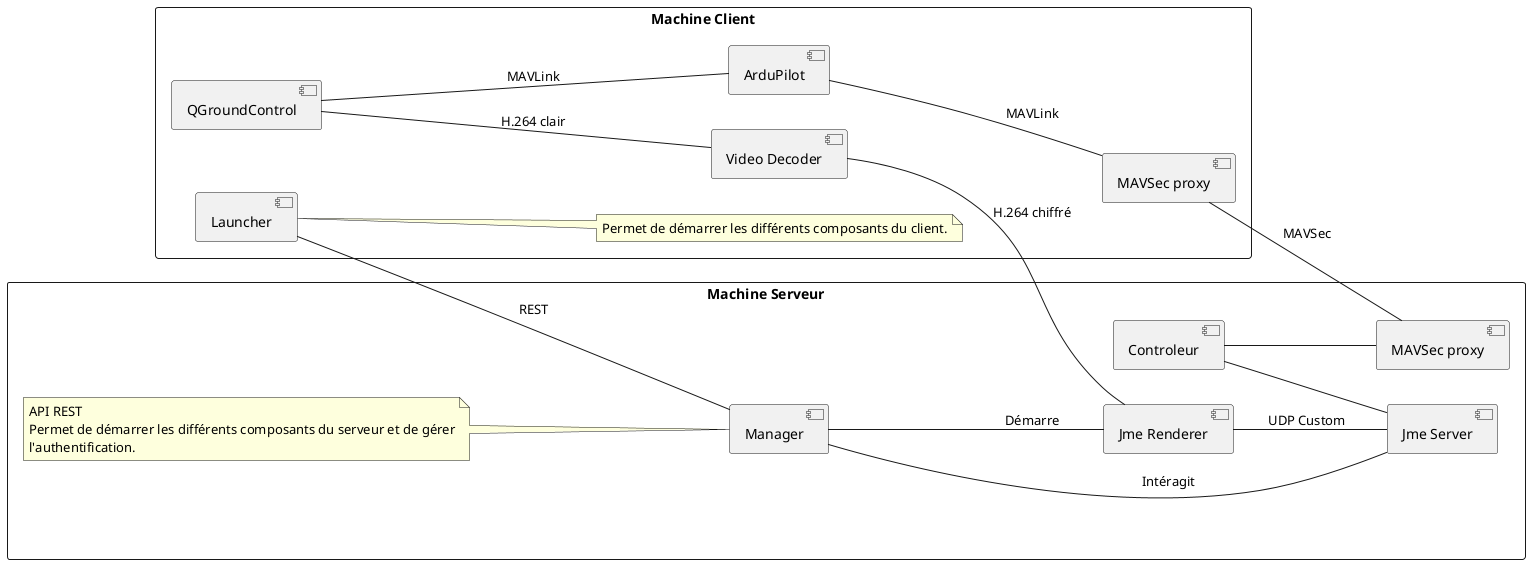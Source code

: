 @startuml

left to right direction


rectangle "Machine Client" {
    component "Launcher" as Launcher
    component "Video Decoder" as VideoDecoder
    component QGroundControl
    component "MAVSec proxy" as SecProxy1
    component ArduPilot

    note right of Launcher
        Permet de démarrer les différents composants du client.
    end note
    QGroundControl -- ArduPilot : MAVLink
    ArduPilot -- SecProxy1 : MAVLink
}


rectangle "Machine Serveur" {
    component "Controleur" as Controller
    component "Video Decoder" as JmeRenderer
    component "Jme Renderer" as JmeRenderer
    component "Jme Server" as JmeServer
    component "MAVSec proxy" as SecProxy2
    component "Manager" as Manager

    Controller -- JmeServer
    JmeRenderer -- JmeServer : UDP Custom
    Manager -- JmeServer : Intéragit
    Manager -- JmeRenderer : Démarre
    Launcher -- Manager : REST
    Controller -- SecProxy2


    note left of Manager
        API REST
        Permet de démarrer les différents composants du serveur et de gérer
        l'authentification.
    end note
}

SecProxy1 -- SecProxy2 : MAVSec
QGroundControl -- VideoDecoder : H.264 clair
VideoDecoder -- JmeRenderer : H.264 chiffré


@enduml
